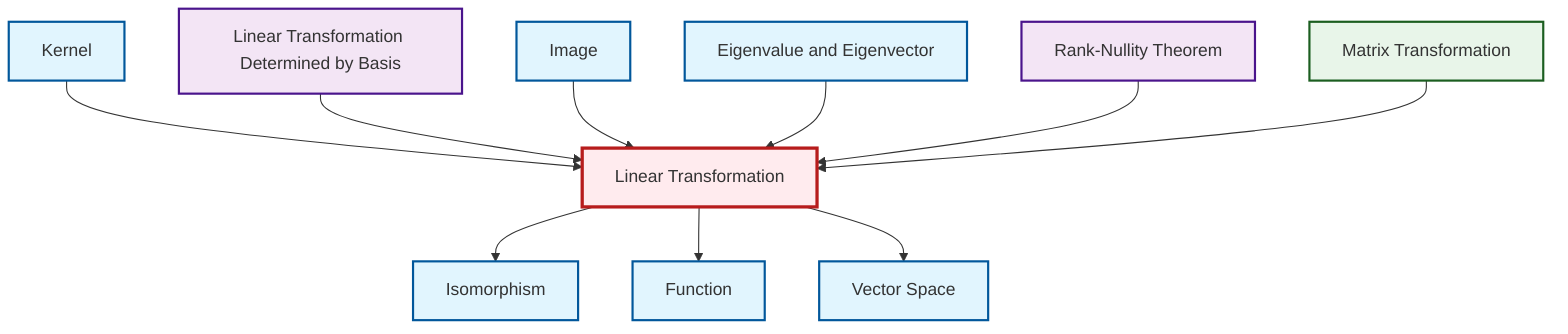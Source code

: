 graph TD
    classDef definition fill:#e1f5fe,stroke:#01579b,stroke-width:2px
    classDef theorem fill:#f3e5f5,stroke:#4a148c,stroke-width:2px
    classDef axiom fill:#fff3e0,stroke:#e65100,stroke-width:2px
    classDef example fill:#e8f5e9,stroke:#1b5e20,stroke-width:2px
    classDef current fill:#ffebee,stroke:#b71c1c,stroke-width:3px
    def-eigenvalue-eigenvector["Eigenvalue and Eigenvector"]:::definition
    def-isomorphism["Isomorphism"]:::definition
    ex-matrix-transformation["Matrix Transformation"]:::example
    def-function["Function"]:::definition
    def-linear-transformation["Linear Transformation"]:::definition
    thm-linear-transformation-basis["Linear Transformation Determined by Basis"]:::theorem
    thm-rank-nullity["Rank-Nullity Theorem"]:::theorem
    def-image["Image"]:::definition
    def-vector-space["Vector Space"]:::definition
    def-kernel["Kernel"]:::definition
    def-kernel --> def-linear-transformation
    thm-linear-transformation-basis --> def-linear-transformation
    def-linear-transformation --> def-isomorphism
    def-linear-transformation --> def-function
    def-linear-transformation --> def-vector-space
    def-image --> def-linear-transformation
    def-eigenvalue-eigenvector --> def-linear-transformation
    thm-rank-nullity --> def-linear-transformation
    ex-matrix-transformation --> def-linear-transformation
    class def-linear-transformation current